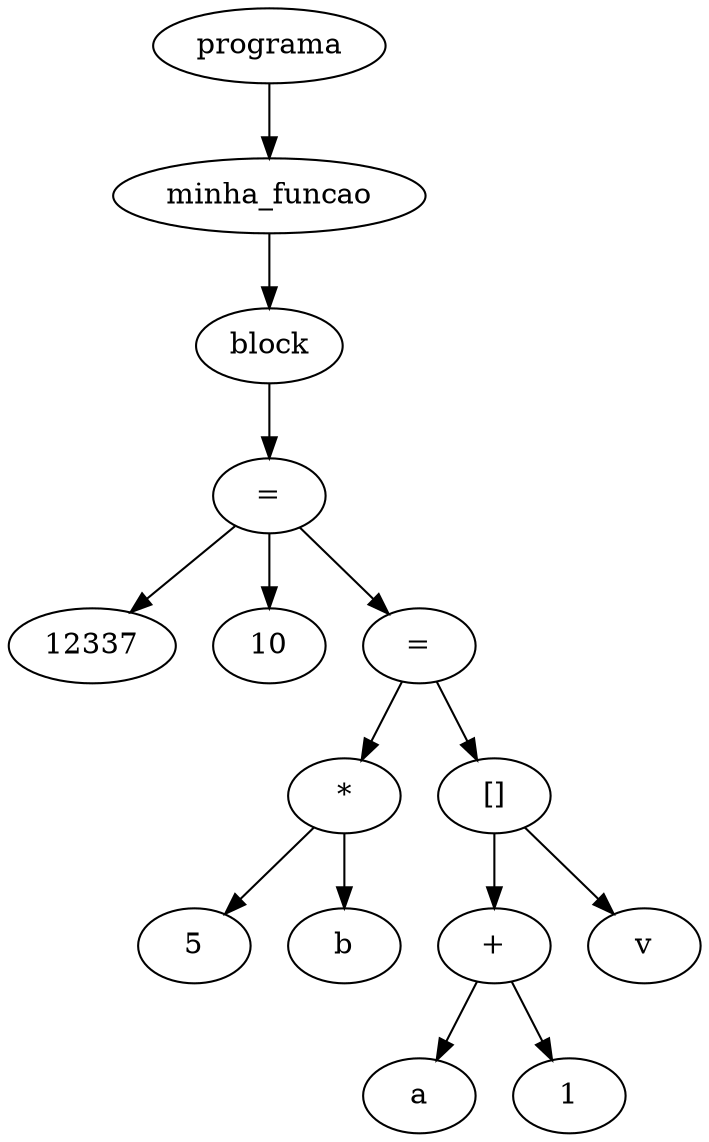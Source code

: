 digraph G {
node_0x1f34ab0 [label="12337"]
node_0x1f34ae0 [label="="]
node_0x1f34b10 [label="10"]
node_0x1f34ae0 -> node_0x1f34b10
node_0x1f34ae0 -> node_0x1f34ab0
node_0x1f39a30 [label="a"]
node_0x1f3e8f0 [label="1"]
node_0x1f3e920 [label="+"]
node_0x1f3e920 -> node_0x1f39a30
node_0x1f3e920 -> node_0x1f3e8f0
node_0x1f43800 [label="5"]
node_0x1f486c0 [label="b"]
node_0x1f486f0 [label="*"]
node_0x1f486f0 -> node_0x1f43800
node_0x1f486f0 -> node_0x1f486c0
node_0x1f48740 [label="="]
node_0x1f48770 [label="[]"]
node_0x1f487a0 [label="v"]
node_0x1f48740 -> node_0x1f48770
node_0x1f48740 -> node_0x1f486f0
node_0x1f48770 -> node_0x1f487a0
node_0x1f48770 -> node_0x1f3e920
node_0x1f34ae0 -> node_0x1f48740
node_0x1f48810 [label="block"]
node_0x1f48810 -> node_0x1f34ae0
node_0x1f48860 [label="minha_funcao"]
node_0x1f48860 -> node_0x1f48810
node_0x1f488b0 [label="programa"]
node_0x1f488b0 -> node_0x1f48860
}
